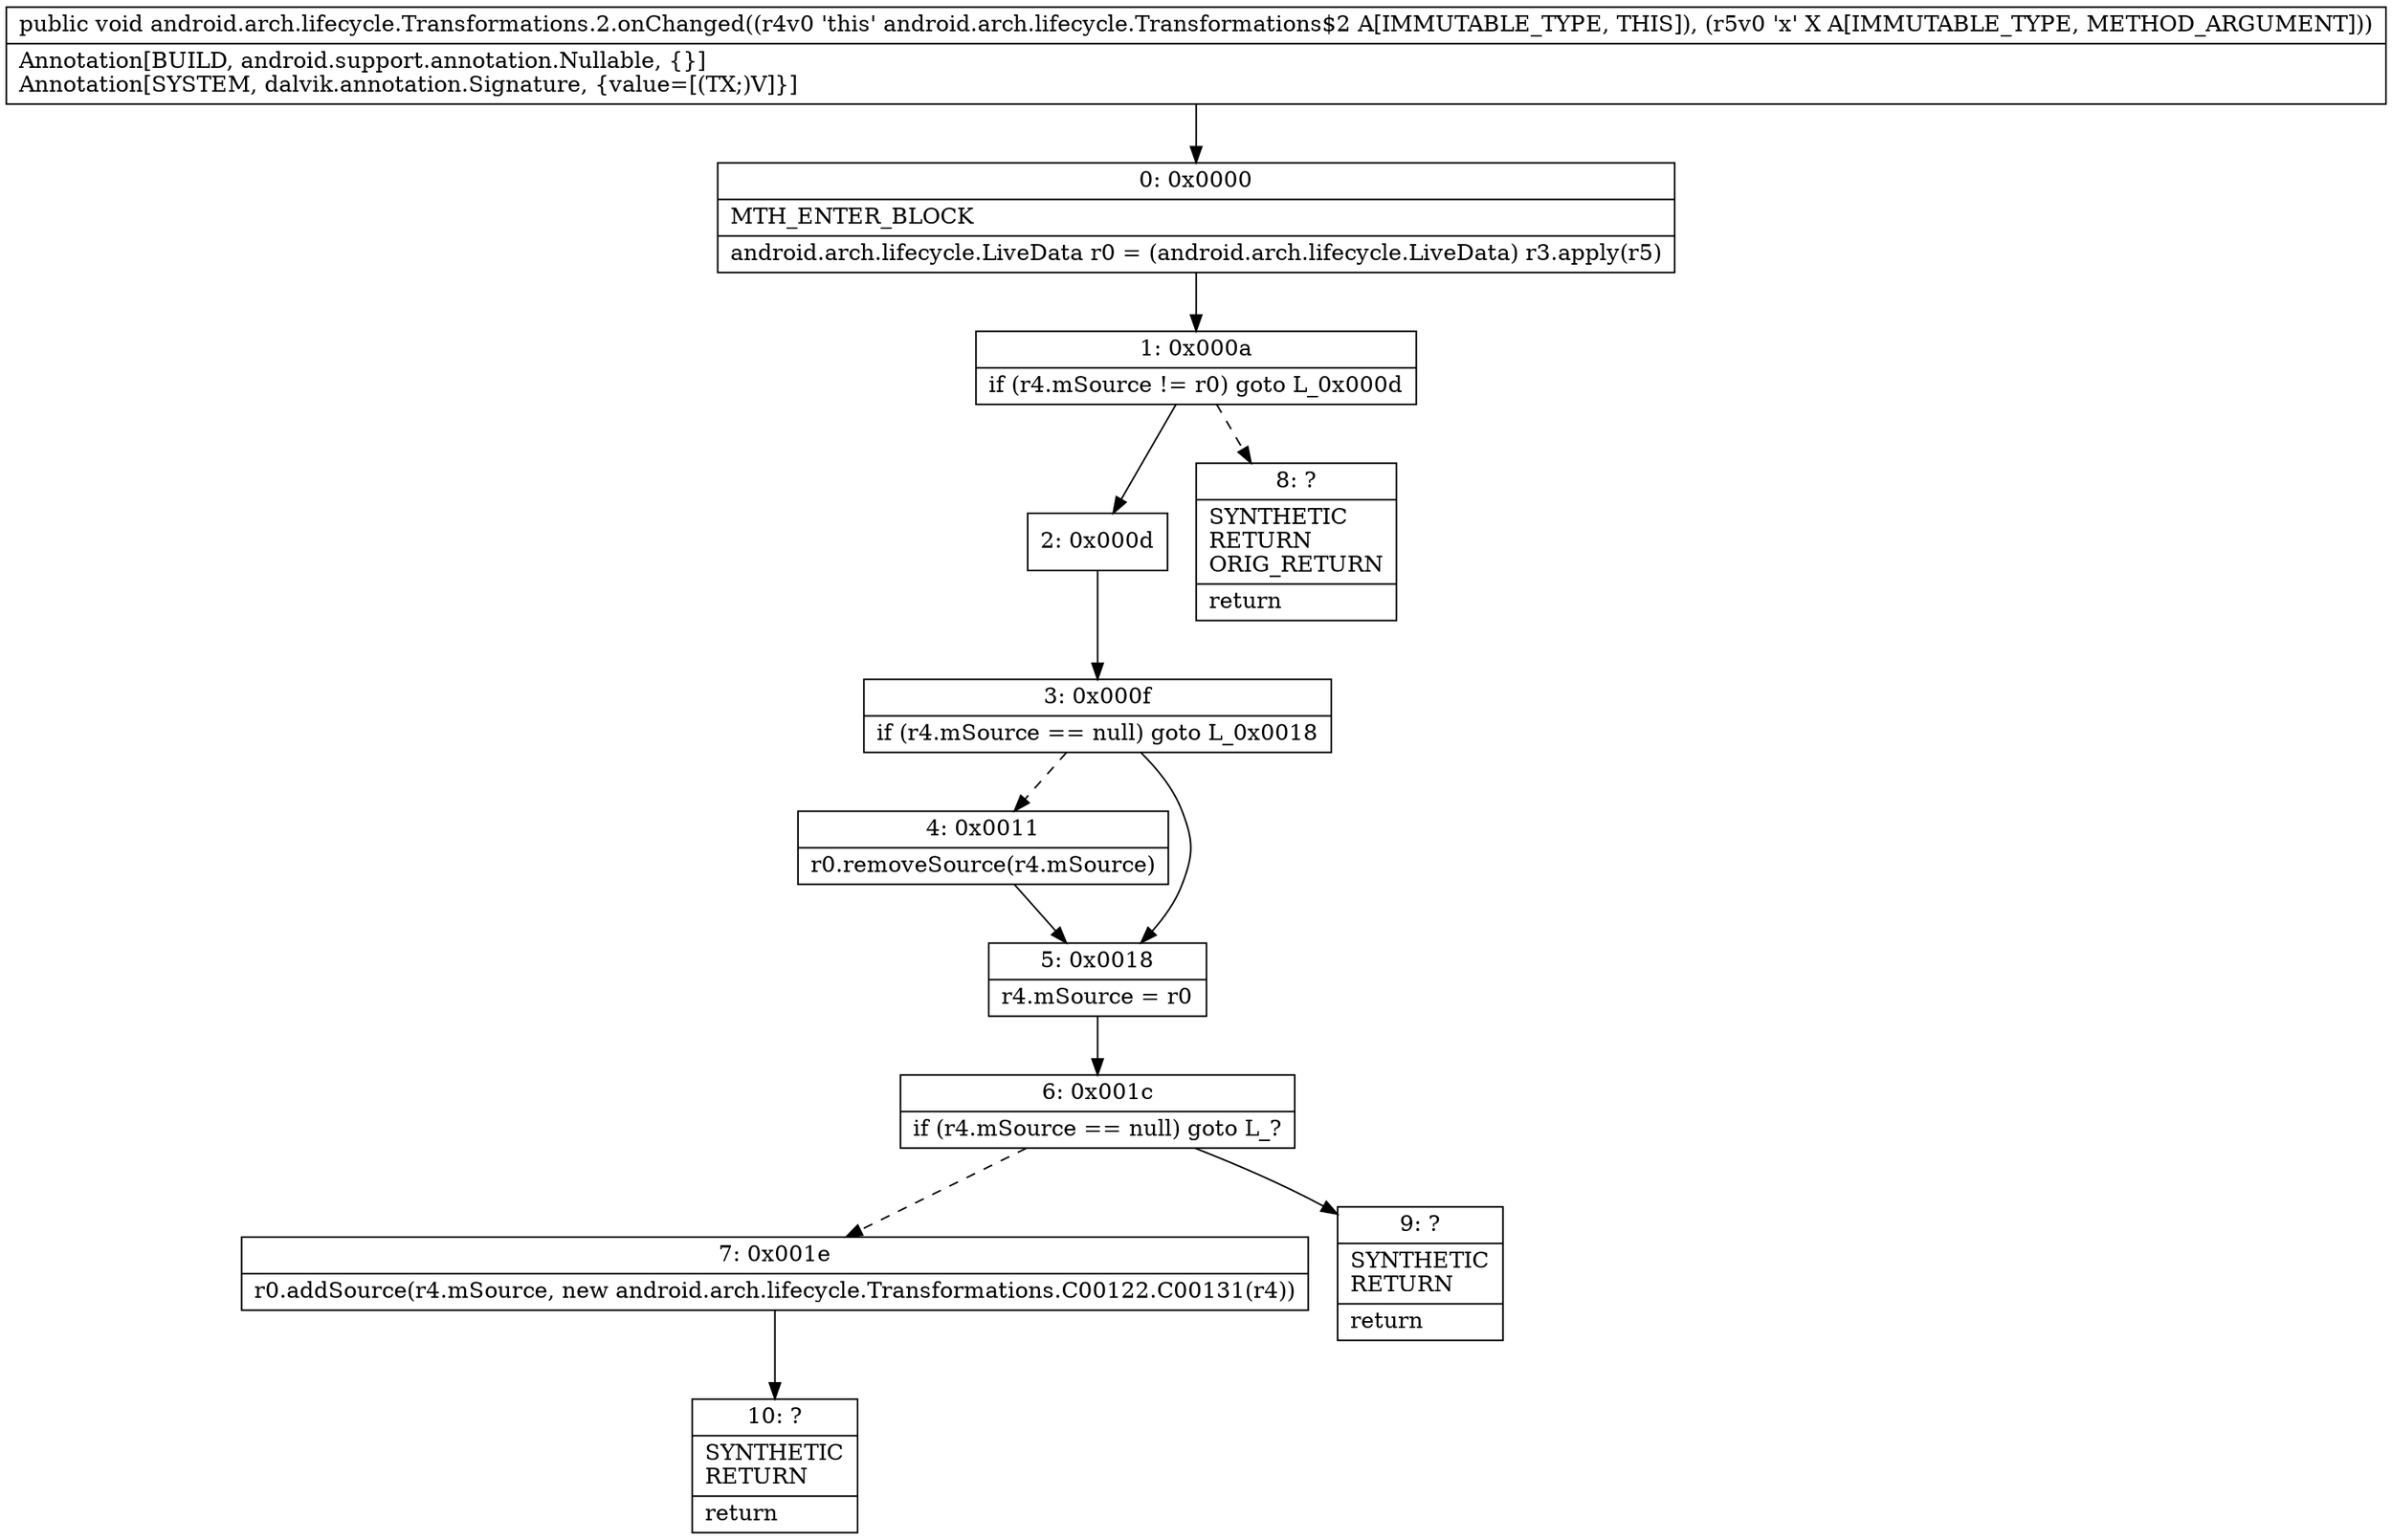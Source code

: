 digraph "CFG forandroid.arch.lifecycle.Transformations.2.onChanged(Ljava\/lang\/Object;)V" {
Node_0 [shape=record,label="{0\:\ 0x0000|MTH_ENTER_BLOCK\l|android.arch.lifecycle.LiveData r0 = (android.arch.lifecycle.LiveData) r3.apply(r5)\l}"];
Node_1 [shape=record,label="{1\:\ 0x000a|if (r4.mSource != r0) goto L_0x000d\l}"];
Node_2 [shape=record,label="{2\:\ 0x000d}"];
Node_3 [shape=record,label="{3\:\ 0x000f|if (r4.mSource == null) goto L_0x0018\l}"];
Node_4 [shape=record,label="{4\:\ 0x0011|r0.removeSource(r4.mSource)\l}"];
Node_5 [shape=record,label="{5\:\ 0x0018|r4.mSource = r0\l}"];
Node_6 [shape=record,label="{6\:\ 0x001c|if (r4.mSource == null) goto L_?\l}"];
Node_7 [shape=record,label="{7\:\ 0x001e|r0.addSource(r4.mSource, new android.arch.lifecycle.Transformations.C00122.C00131(r4))\l}"];
Node_8 [shape=record,label="{8\:\ ?|SYNTHETIC\lRETURN\lORIG_RETURN\l|return\l}"];
Node_9 [shape=record,label="{9\:\ ?|SYNTHETIC\lRETURN\l|return\l}"];
Node_10 [shape=record,label="{10\:\ ?|SYNTHETIC\lRETURN\l|return\l}"];
MethodNode[shape=record,label="{public void android.arch.lifecycle.Transformations.2.onChanged((r4v0 'this' android.arch.lifecycle.Transformations$2 A[IMMUTABLE_TYPE, THIS]), (r5v0 'x' X A[IMMUTABLE_TYPE, METHOD_ARGUMENT]))  | Annotation[BUILD, android.support.annotation.Nullable, \{\}]\lAnnotation[SYSTEM, dalvik.annotation.Signature, \{value=[(TX;)V]\}]\l}"];
MethodNode -> Node_0;
Node_0 -> Node_1;
Node_1 -> Node_2;
Node_1 -> Node_8[style=dashed];
Node_2 -> Node_3;
Node_3 -> Node_4[style=dashed];
Node_3 -> Node_5;
Node_4 -> Node_5;
Node_5 -> Node_6;
Node_6 -> Node_7[style=dashed];
Node_6 -> Node_9;
Node_7 -> Node_10;
}

